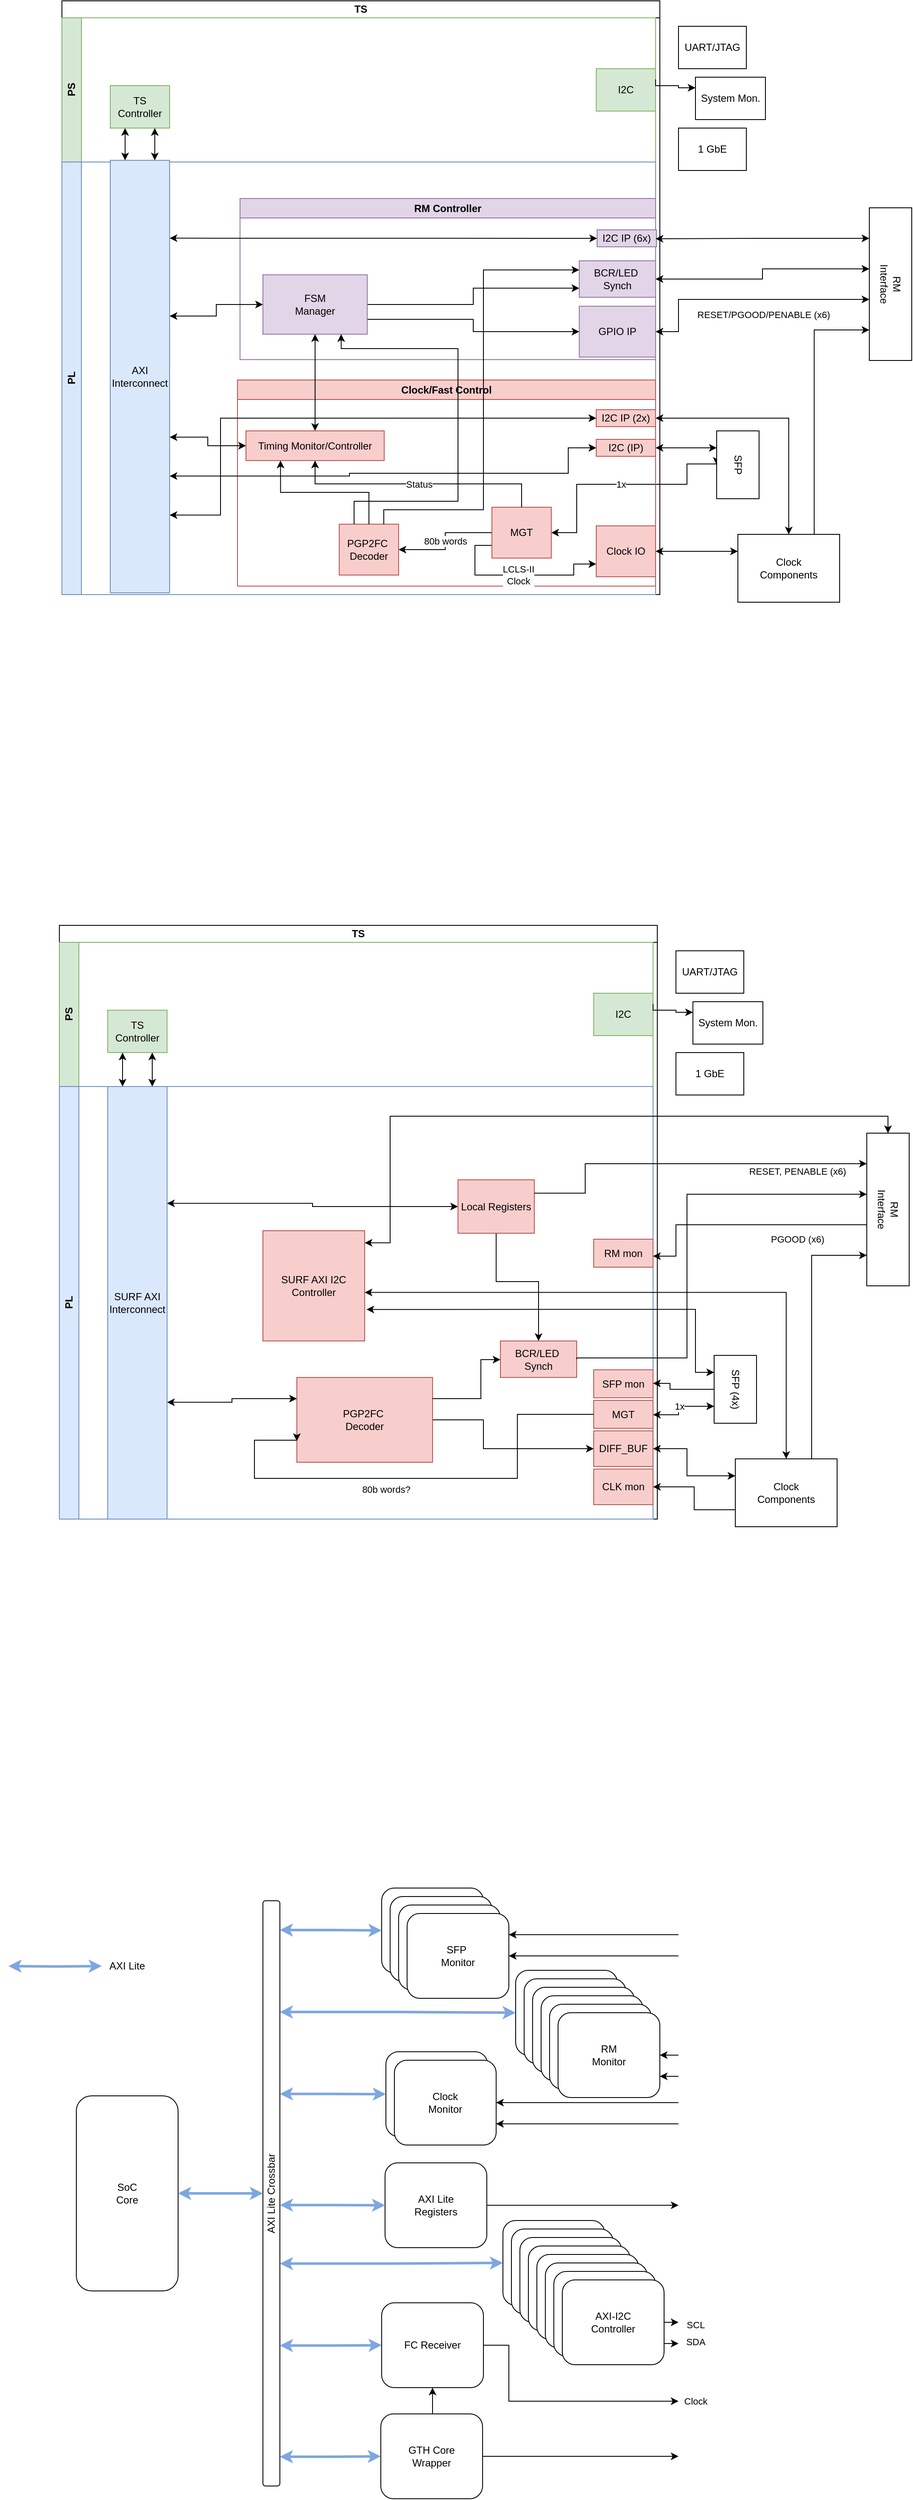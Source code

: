 <mxfile version="24.7.6">
  <diagram name="Page-1" id="CqhaXGUnET5LxAteUmj5">
    <mxGraphModel dx="1434" dy="795" grid="1" gridSize="10" guides="1" tooltips="1" connect="1" arrows="1" fold="1" page="1" pageScale="1" pageWidth="850" pageHeight="1100" math="0" shadow="0">
      <root>
        <mxCell id="0" />
        <mxCell id="1" parent="0" />
        <mxCell id="Aew9ZYFixLs8qTHqgGnk-2" value="TS" style="swimlane;whiteSpace=wrap;html=1;startSize=20;" parent="1" vertex="1">
          <mxGeometry x="73" y="50" width="705" height="700" as="geometry" />
        </mxCell>
        <mxCell id="Aew9ZYFixLs8qTHqgGnk-7" value="PS" style="swimlane;horizontal=0;whiteSpace=wrap;html=1;startSize=23;fillColor=#d5e8d4;strokeColor=#82b366;" parent="Aew9ZYFixLs8qTHqgGnk-2" vertex="1">
          <mxGeometry y="20" width="700" height="170" as="geometry">
            <mxRectangle y="20" width="50" height="40" as="alternateBounds" />
          </mxGeometry>
        </mxCell>
        <mxCell id="Aew9ZYFixLs8qTHqgGnk-25" value="I2C" style="rounded=0;whiteSpace=wrap;html=1;fillColor=#d5e8d4;strokeColor=#82b366;" parent="Aew9ZYFixLs8qTHqgGnk-7" vertex="1">
          <mxGeometry x="630" y="60" width="70" height="50" as="geometry" />
        </mxCell>
        <mxCell id="GRR1u5Q0CJ5hzIqDat_0-5" value="TS Controller" style="rounded=0;whiteSpace=wrap;html=1;fillColor=#d5e8d4;strokeColor=#82b366;" parent="Aew9ZYFixLs8qTHqgGnk-7" vertex="1">
          <mxGeometry x="57" y="80" width="70" height="50" as="geometry" />
        </mxCell>
        <mxCell id="Aew9ZYFixLs8qTHqgGnk-9" value="PL" style="swimlane;horizontal=0;whiteSpace=wrap;html=1;startSize=23;fillColor=#dae8fc;strokeColor=#6c8ebf;" parent="Aew9ZYFixLs8qTHqgGnk-2" vertex="1">
          <mxGeometry y="190" width="700" height="510" as="geometry">
            <mxRectangle y="30" width="50" height="40" as="alternateBounds" />
          </mxGeometry>
        </mxCell>
        <mxCell id="Aew9ZYFixLs8qTHqgGnk-12" value="AXI&lt;br&gt;Interconnect" style="rounded=0;whiteSpace=wrap;html=1;points=[[0,0,0,0,0],[0,0.25,0,0,0],[0,0.5,0,0,0],[0,0.75,0,0,0],[0,1,0,0,0],[0.25,0,0,0,0],[0.25,1,0,0,0],[0.5,0,0,0,0],[0.5,1,0,0,0],[0.75,0,0,0,0],[0.75,1,0,0,0],[1,0,0,0,0],[1,0.09,0,0,0],[1,0.18,0,0,0],[1,0.27,0,0,0],[1,0.36,0,0,0],[1,0.45,0,0,0],[1,0.55,0,0,0],[1,0.64,0,0,0],[1,0.73,0,0,0],[1,0.82,0,0,0],[1,0.91,0,0,0],[1,1,0,0,0]];fillColor=#dae8fc;strokeColor=#6c8ebf;" parent="Aew9ZYFixLs8qTHqgGnk-9" vertex="1">
          <mxGeometry x="57" y="-2" width="70" height="510" as="geometry" />
        </mxCell>
        <mxCell id="Aew9ZYFixLs8qTHqgGnk-63" value="RM Controller" style="swimlane;whiteSpace=wrap;html=1;shadow=0;fillColor=#e1d5e7;strokeColor=#9673a6;" parent="Aew9ZYFixLs8qTHqgGnk-9" vertex="1">
          <mxGeometry x="210" y="43" width="490" height="190" as="geometry">
            <mxRectangle x="210" y="43" width="110" height="30" as="alternateBounds" />
          </mxGeometry>
        </mxCell>
        <mxCell id="Aew9ZYFixLs8qTHqgGnk-15" value="I2C IP (6x)" style="rounded=0;whiteSpace=wrap;html=1;fillColor=#e1d5e7;strokeColor=#9673a6;" parent="Aew9ZYFixLs8qTHqgGnk-63" vertex="1">
          <mxGeometry x="421" y="37" width="70" height="20" as="geometry" />
        </mxCell>
        <mxCell id="Aew9ZYFixLs8qTHqgGnk-67" value="GPIO IP" style="rounded=0;whiteSpace=wrap;html=1;fillColor=#e1d5e7;strokeColor=#9673a6;" parent="Aew9ZYFixLs8qTHqgGnk-63" vertex="1">
          <mxGeometry x="400" y="127" width="90" height="60" as="geometry" />
        </mxCell>
        <mxCell id="cQSuOGyOB_pb9bCfW72r-6" style="edgeStyle=orthogonalEdgeStyle;rounded=0;orthogonalLoop=1;jettySize=auto;html=1;exitX=1;exitY=0.75;exitDx=0;exitDy=0;entryX=0;entryY=0.5;entryDx=0;entryDy=0;" parent="Aew9ZYFixLs8qTHqgGnk-63" source="cQSuOGyOB_pb9bCfW72r-3" target="Aew9ZYFixLs8qTHqgGnk-67" edge="1">
          <mxGeometry relative="1" as="geometry" />
        </mxCell>
        <mxCell id="cQSuOGyOB_pb9bCfW72r-7" style="edgeStyle=orthogonalEdgeStyle;rounded=0;orthogonalLoop=1;jettySize=auto;html=1;exitX=1;exitY=0.5;exitDx=0;exitDy=0;entryX=0;entryY=0.75;entryDx=0;entryDy=0;" parent="Aew9ZYFixLs8qTHqgGnk-63" source="cQSuOGyOB_pb9bCfW72r-3" target="cQSuOGyOB_pb9bCfW72r-4" edge="1">
          <mxGeometry relative="1" as="geometry" />
        </mxCell>
        <mxCell id="cQSuOGyOB_pb9bCfW72r-3" value="FSM&lt;br&gt;Manager" style="rounded=0;whiteSpace=wrap;html=1;fillColor=#e1d5e7;strokeColor=#9673a6;" parent="Aew9ZYFixLs8qTHqgGnk-63" vertex="1">
          <mxGeometry x="27" y="90" width="123" height="70" as="geometry" />
        </mxCell>
        <mxCell id="cQSuOGyOB_pb9bCfW72r-4" value="BCR/LED&amp;nbsp;&lt;br&gt;Synch" style="rounded=0;whiteSpace=wrap;html=1;fillColor=#e1d5e7;strokeColor=#9673a6;" parent="Aew9ZYFixLs8qTHqgGnk-63" vertex="1">
          <mxGeometry x="400" y="73.5" width="90" height="43" as="geometry" />
        </mxCell>
        <mxCell id="cQSuOGyOB_pb9bCfW72r-9" style="edgeStyle=orthogonalEdgeStyle;rounded=0;orthogonalLoop=1;jettySize=auto;html=1;exitX=0;exitY=0.5;exitDx=0;exitDy=0;entryX=1;entryY=0.18;entryDx=0;entryDy=0;entryPerimeter=0;startArrow=classic;startFill=1;" parent="Aew9ZYFixLs8qTHqgGnk-9" source="Aew9ZYFixLs8qTHqgGnk-15" target="Aew9ZYFixLs8qTHqgGnk-12" edge="1">
          <mxGeometry relative="1" as="geometry">
            <Array as="points">
              <mxPoint x="127" y="90" />
            </Array>
          </mxGeometry>
        </mxCell>
        <mxCell id="cQSuOGyOB_pb9bCfW72r-13" style="edgeStyle=orthogonalEdgeStyle;rounded=0;orthogonalLoop=1;jettySize=auto;html=1;exitX=0;exitY=0.5;exitDx=0;exitDy=0;entryX=1;entryY=0.36;entryDx=0;entryDy=0;entryPerimeter=0;startArrow=classic;startFill=1;" parent="Aew9ZYFixLs8qTHqgGnk-9" source="cQSuOGyOB_pb9bCfW72r-3" target="Aew9ZYFixLs8qTHqgGnk-12" edge="1">
          <mxGeometry relative="1" as="geometry" />
        </mxCell>
        <mxCell id="GRR1u5Q0CJ5hzIqDat_0-6" style="edgeStyle=orthogonalEdgeStyle;rounded=0;orthogonalLoop=1;jettySize=auto;html=1;exitX=0.25;exitY=1;exitDx=0;exitDy=0;entryX=0.25;entryY=0;entryDx=0;entryDy=0;entryPerimeter=0;startArrow=classic;startFill=1;" parent="Aew9ZYFixLs8qTHqgGnk-2" source="GRR1u5Q0CJ5hzIqDat_0-5" target="Aew9ZYFixLs8qTHqgGnk-12" edge="1">
          <mxGeometry relative="1" as="geometry" />
        </mxCell>
        <mxCell id="GRR1u5Q0CJ5hzIqDat_0-7" style="edgeStyle=orthogonalEdgeStyle;rounded=0;orthogonalLoop=1;jettySize=auto;html=1;exitX=0.75;exitY=1;exitDx=0;exitDy=0;entryX=0.75;entryY=0;entryDx=0;entryDy=0;entryPerimeter=0;startArrow=classic;startFill=1;" parent="Aew9ZYFixLs8qTHqgGnk-2" source="GRR1u5Q0CJ5hzIqDat_0-5" target="Aew9ZYFixLs8qTHqgGnk-12" edge="1">
          <mxGeometry relative="1" as="geometry" />
        </mxCell>
        <mxCell id="GRR1u5Q0CJ5hzIqDat_0-3" value="" style="edgeStyle=orthogonalEdgeStyle;rounded=0;orthogonalLoop=1;jettySize=auto;html=1;exitX=0.2;exitY=1;exitDx=0;exitDy=0;exitPerimeter=0;entryX=1;entryY=0.25;entryDx=0;entryDy=0;startArrow=classic;startFill=1;" parent="1" source="Aew9ZYFixLs8qTHqgGnk-18" target="Aew9ZYFixLs8qTHqgGnk-63" edge="1">
          <mxGeometry relative="1" as="geometry" />
        </mxCell>
        <mxCell id="Aew9ZYFixLs8qTHqgGnk-18" value="RM&lt;br&gt;Interface" style="rounded=0;whiteSpace=wrap;html=1;rotation=90;points=[[0,0,0,0,0],[0,0.2,0,0,0],[0,0.25,0,0,0],[0,0.4,0,0,0],[0,0.5,0,0,0],[0,0.6,0,0,0],[0,0.75,0,0,0],[0,0.8,0,0,0],[0,1,0,0,0],[0.2,1,0,0,0],[0.25,0,0,0,0],[0.4,1,0,0,0],[0.5,0,0,0,0],[0.6,1,0,0,0],[0.75,0,0,0,0],[0.8,1,0,0,0],[1,0,0,0,0],[1,0.25,0,0,0],[1,0.5,0,0,0],[1,0.75,0,0,0],[1,1,0,0,0]];" parent="1" vertex="1">
          <mxGeometry x="960" y="359" width="180" height="50" as="geometry" />
        </mxCell>
        <mxCell id="Aew9ZYFixLs8qTHqgGnk-44" value="1x" style="edgeStyle=orthogonalEdgeStyle;rounded=0;orthogonalLoop=1;jettySize=auto;html=1;exitX=0.5;exitY=1;exitDx=0;exitDy=0;entryX=1;entryY=0.5;entryDx=0;entryDy=0;startArrow=classic;startFill=1;" parent="1" source="Aew9ZYFixLs8qTHqgGnk-20" target="Aew9ZYFixLs8qTHqgGnk-32" edge="1">
          <mxGeometry relative="1" as="geometry">
            <Array as="points">
              <mxPoint x="810" y="596" />
              <mxPoint x="810" y="620" />
              <mxPoint x="680" y="620" />
              <mxPoint x="680" y="677" />
            </Array>
          </mxGeometry>
        </mxCell>
        <mxCell id="Aew9ZYFixLs8qTHqgGnk-57" style="edgeStyle=orthogonalEdgeStyle;rounded=0;orthogonalLoop=1;jettySize=auto;html=1;exitX=0.25;exitY=1;exitDx=0;exitDy=0;entryX=1;entryY=0.5;entryDx=0;entryDy=0;startArrow=classic;startFill=1;" parent="1" source="Aew9ZYFixLs8qTHqgGnk-20" target="Aew9ZYFixLs8qTHqgGnk-17" edge="1">
          <mxGeometry relative="1" as="geometry" />
        </mxCell>
        <mxCell id="Aew9ZYFixLs8qTHqgGnk-20" value="SFP" style="rounded=0;whiteSpace=wrap;html=1;rotation=90;" parent="1" vertex="1">
          <mxGeometry x="830" y="572" width="80" height="50" as="geometry" />
        </mxCell>
        <mxCell id="Aew9ZYFixLs8qTHqgGnk-23" value="System Mon." style="rounded=0;whiteSpace=wrap;html=1;rotation=0;" parent="1" vertex="1">
          <mxGeometry x="820" y="140" width="82.5" height="50" as="geometry" />
        </mxCell>
        <mxCell id="Aew9ZYFixLs8qTHqgGnk-49" style="edgeStyle=orthogonalEdgeStyle;rounded=0;orthogonalLoop=1;jettySize=auto;html=1;exitX=0.5;exitY=0;exitDx=0;exitDy=0;entryX=1;entryY=0.5;entryDx=0;entryDy=0;startArrow=classic;startFill=1;" parent="1" source="Aew9ZYFixLs8qTHqgGnk-27" target="Aew9ZYFixLs8qTHqgGnk-31" edge="1">
          <mxGeometry relative="1" as="geometry">
            <Array as="points">
              <mxPoint x="930" y="542" />
            </Array>
          </mxGeometry>
        </mxCell>
        <mxCell id="Aew9ZYFixLs8qTHqgGnk-51" style="edgeStyle=orthogonalEdgeStyle;rounded=0;orthogonalLoop=1;jettySize=auto;html=1;exitX=0;exitY=0.25;exitDx=0;exitDy=0;entryX=1;entryY=0.5;entryDx=0;entryDy=0;startArrow=classic;startFill=1;" parent="1" source="Aew9ZYFixLs8qTHqgGnk-27" target="Aew9ZYFixLs8qTHqgGnk-28" edge="1">
          <mxGeometry relative="1" as="geometry">
            <Array as="points">
              <mxPoint x="870" y="699" />
            </Array>
          </mxGeometry>
        </mxCell>
        <mxCell id="cQSuOGyOB_pb9bCfW72r-11" style="edgeStyle=orthogonalEdgeStyle;rounded=0;orthogonalLoop=1;jettySize=auto;html=1;exitX=0.75;exitY=0;exitDx=0;exitDy=0;entryX=0.8;entryY=1;entryDx=0;entryDy=0;entryPerimeter=0;" parent="1" source="Aew9ZYFixLs8qTHqgGnk-27" target="Aew9ZYFixLs8qTHqgGnk-18" edge="1">
          <mxGeometry relative="1" as="geometry">
            <Array as="points">
              <mxPoint x="960" y="438" />
            </Array>
          </mxGeometry>
        </mxCell>
        <mxCell id="Aew9ZYFixLs8qTHqgGnk-27" value="Clock&lt;br&gt;Components" style="rounded=0;whiteSpace=wrap;html=1;rotation=0;" parent="1" vertex="1">
          <mxGeometry x="870" y="679" width="120" height="80" as="geometry" />
        </mxCell>
        <mxCell id="Aew9ZYFixLs8qTHqgGnk-29" value="1 GbE" style="rounded=0;whiteSpace=wrap;html=1;rotation=0;" parent="1" vertex="1">
          <mxGeometry x="800" y="200" width="80" height="50" as="geometry" />
        </mxCell>
        <mxCell id="Aew9ZYFixLs8qTHqgGnk-30" value="UART/JTAG" style="rounded=0;whiteSpace=wrap;html=1;rotation=0;" parent="1" vertex="1">
          <mxGeometry x="800" y="80" width="80" height="50" as="geometry" />
        </mxCell>
        <mxCell id="Aew9ZYFixLs8qTHqgGnk-53" value="Clock/Fast Control" style="swimlane;whiteSpace=wrap;html=1;fillColor=#f8cecc;strokeColor=#b85450;" parent="1" vertex="1">
          <mxGeometry x="280" y="497" width="493" height="243" as="geometry">
            <mxRectangle x="280" y="497" width="140" height="30" as="alternateBounds" />
          </mxGeometry>
        </mxCell>
        <mxCell id="Aew9ZYFixLs8qTHqgGnk-33" value="Timing Monitor/Controller" style="rounded=0;whiteSpace=wrap;html=1;fillColor=#f8cecc;strokeColor=#b85450;" parent="Aew9ZYFixLs8qTHqgGnk-53" vertex="1">
          <mxGeometry x="10" y="60" width="163" height="35" as="geometry" />
        </mxCell>
        <mxCell id="Aew9ZYFixLs8qTHqgGnk-59" value="80b words" style="edgeStyle=orthogonalEdgeStyle;rounded=0;orthogonalLoop=1;jettySize=auto;html=1;exitX=0;exitY=0.5;exitDx=0;exitDy=0;entryX=1;entryY=0.5;entryDx=0;entryDy=0;" parent="Aew9ZYFixLs8qTHqgGnk-53" source="Aew9ZYFixLs8qTHqgGnk-32" target="Aew9ZYFixLs8qTHqgGnk-21" edge="1">
          <mxGeometry relative="1" as="geometry" />
        </mxCell>
        <mxCell id="cQSuOGyOB_pb9bCfW72r-1" value="LCLS-II&lt;br&gt;Clock" style="edgeStyle=orthogonalEdgeStyle;rounded=0;orthogonalLoop=1;jettySize=auto;html=1;exitX=0;exitY=0.75;exitDx=0;exitDy=0;entryX=0;entryY=0.75;entryDx=0;entryDy=0;" parent="Aew9ZYFixLs8qTHqgGnk-53" source="Aew9ZYFixLs8qTHqgGnk-32" target="Aew9ZYFixLs8qTHqgGnk-28" edge="1">
          <mxGeometry relative="1" as="geometry">
            <mxPoint x="50" y="-47" as="targetPoint" />
          </mxGeometry>
        </mxCell>
        <mxCell id="Aew9ZYFixLs8qTHqgGnk-32" value="MGT" style="rounded=0;whiteSpace=wrap;html=1;fillColor=#f8cecc;strokeColor=#b85450;" parent="Aew9ZYFixLs8qTHqgGnk-53" vertex="1">
          <mxGeometry x="300" y="150" width="70" height="60" as="geometry" />
        </mxCell>
        <mxCell id="Aew9ZYFixLs8qTHqgGnk-17" value="I2C (IP)" style="rounded=0;whiteSpace=wrap;html=1;fillColor=#f8cecc;strokeColor=#b85450;" parent="Aew9ZYFixLs8qTHqgGnk-53" vertex="1">
          <mxGeometry x="423" y="70" width="70" height="20" as="geometry" />
        </mxCell>
        <mxCell id="Aew9ZYFixLs8qTHqgGnk-21" value="PGP2FC&amp;nbsp;&lt;br&gt;Decoder" style="rounded=0;whiteSpace=wrap;html=1;fillColor=#f8cecc;strokeColor=#b85450;" parent="Aew9ZYFixLs8qTHqgGnk-53" vertex="1">
          <mxGeometry x="120" y="170" width="70" height="60" as="geometry" />
        </mxCell>
        <mxCell id="Aew9ZYFixLs8qTHqgGnk-28" value="Clock IO" style="rounded=0;whiteSpace=wrap;html=1;fillColor=#f8cecc;strokeColor=#b85450;" parent="Aew9ZYFixLs8qTHqgGnk-53" vertex="1">
          <mxGeometry x="423" y="172" width="70" height="60" as="geometry" />
        </mxCell>
        <mxCell id="Aew9ZYFixLs8qTHqgGnk-31" value="I2C IP (2x)" style="rounded=0;whiteSpace=wrap;html=1;fillColor=#f8cecc;strokeColor=#b85450;" parent="Aew9ZYFixLs8qTHqgGnk-53" vertex="1">
          <mxGeometry x="423" y="35" width="70" height="20" as="geometry" />
        </mxCell>
        <mxCell id="Aew9ZYFixLs8qTHqgGnk-42" value="Status" style="edgeStyle=orthogonalEdgeStyle;rounded=0;orthogonalLoop=1;jettySize=auto;html=1;exitX=0.5;exitY=0;exitDx=0;exitDy=0;entryX=0.5;entryY=1;entryDx=0;entryDy=0;" parent="Aew9ZYFixLs8qTHqgGnk-53" source="Aew9ZYFixLs8qTHqgGnk-32" target="Aew9ZYFixLs8qTHqgGnk-33" edge="1">
          <mxGeometry x="-0.004" relative="1" as="geometry">
            <mxPoint as="offset" />
          </mxGeometry>
        </mxCell>
        <mxCell id="Aew9ZYFixLs8qTHqgGnk-39" style="edgeStyle=orthogonalEdgeStyle;rounded=0;orthogonalLoop=1;jettySize=auto;html=1;exitX=0.25;exitY=1;exitDx=0;exitDy=0;entryX=0.5;entryY=0;entryDx=0;entryDy=0;startArrow=classic;startFill=1;endArrow=none;endFill=0;" parent="Aew9ZYFixLs8qTHqgGnk-53" source="Aew9ZYFixLs8qTHqgGnk-33" target="Aew9ZYFixLs8qTHqgGnk-21" edge="1">
          <mxGeometry relative="1" as="geometry" />
        </mxCell>
        <mxCell id="cQSuOGyOB_pb9bCfW72r-2" style="edgeStyle=orthogonalEdgeStyle;rounded=0;orthogonalLoop=1;jettySize=auto;html=1;exitX=1;exitY=0.25;exitDx=0;exitDy=0;entryX=0;entryY=0.25;entryDx=0;entryDy=0;" parent="1" source="Aew9ZYFixLs8qTHqgGnk-25" target="Aew9ZYFixLs8qTHqgGnk-23" edge="1">
          <mxGeometry relative="1" as="geometry">
            <Array as="points">
              <mxPoint x="773" y="150" />
              <mxPoint x="800" y="150" />
            </Array>
          </mxGeometry>
        </mxCell>
        <mxCell id="cQSuOGyOB_pb9bCfW72r-5" style="edgeStyle=orthogonalEdgeStyle;rounded=0;orthogonalLoop=1;jettySize=auto;html=1;exitX=0.75;exitY=0;exitDx=0;exitDy=0;entryX=0;entryY=0.25;entryDx=0;entryDy=0;" parent="1" source="Aew9ZYFixLs8qTHqgGnk-21" target="cQSuOGyOB_pb9bCfW72r-4" edge="1">
          <mxGeometry relative="1" as="geometry">
            <Array as="points">
              <mxPoint x="453" y="650" />
              <mxPoint x="570" y="650" />
              <mxPoint x="570" y="367" />
            </Array>
          </mxGeometry>
        </mxCell>
        <mxCell id="cQSuOGyOB_pb9bCfW72r-8" style="edgeStyle=orthogonalEdgeStyle;rounded=0;orthogonalLoop=1;jettySize=auto;html=1;exitX=0.5;exitY=0;exitDx=0;exitDy=0;entryX=0.5;entryY=1;entryDx=0;entryDy=0;startArrow=classic;startFill=1;" parent="1" source="Aew9ZYFixLs8qTHqgGnk-33" target="cQSuOGyOB_pb9bCfW72r-3" edge="1">
          <mxGeometry relative="1" as="geometry" />
        </mxCell>
        <mxCell id="cQSuOGyOB_pb9bCfW72r-10" style="edgeStyle=orthogonalEdgeStyle;rounded=0;orthogonalLoop=1;jettySize=auto;html=1;exitX=0;exitY=0.5;exitDx=0;exitDy=0;entryX=1;entryY=0.64;entryDx=0;entryDy=0;entryPerimeter=0;startArrow=classic;startFill=1;" parent="1" source="Aew9ZYFixLs8qTHqgGnk-33" target="Aew9ZYFixLs8qTHqgGnk-12" edge="1">
          <mxGeometry relative="1" as="geometry" />
        </mxCell>
        <mxCell id="cQSuOGyOB_pb9bCfW72r-12" style="edgeStyle=orthogonalEdgeStyle;rounded=0;orthogonalLoop=1;jettySize=auto;html=1;exitX=0.25;exitY=0;exitDx=0;exitDy=0;entryX=0.75;entryY=1;entryDx=0;entryDy=0;" parent="1" source="Aew9ZYFixLs8qTHqgGnk-21" target="cQSuOGyOB_pb9bCfW72r-3" edge="1">
          <mxGeometry relative="1" as="geometry">
            <Array as="points">
              <mxPoint x="418" y="640" />
              <mxPoint x="540" y="640" />
              <mxPoint x="540" y="460" />
              <mxPoint x="402" y="460" />
            </Array>
          </mxGeometry>
        </mxCell>
        <mxCell id="GRR1u5Q0CJ5hzIqDat_0-1" value="RESET/PGOOD/PENABLE (x6)" style="edgeStyle=orthogonalEdgeStyle;rounded=0;orthogonalLoop=1;jettySize=auto;html=1;exitX=1;exitY=0.5;exitDx=0;exitDy=0;entryX=0.6;entryY=1;entryDx=0;entryDy=0;startArrow=classic;startFill=1;entryPerimeter=0;" parent="1" source="Aew9ZYFixLs8qTHqgGnk-67" target="Aew9ZYFixLs8qTHqgGnk-18" edge="1">
          <mxGeometry x="0.138" y="-18" relative="1" as="geometry">
            <Array as="points">
              <mxPoint x="800" y="440" />
              <mxPoint x="800" y="402" />
            </Array>
            <mxPoint as="offset" />
          </mxGeometry>
        </mxCell>
        <mxCell id="GRR1u5Q0CJ5hzIqDat_0-2" style="edgeStyle=orthogonalEdgeStyle;rounded=0;orthogonalLoop=1;jettySize=auto;html=1;exitX=1;exitY=0.5;exitDx=0;exitDy=0;entryX=0.4;entryY=1;entryDx=0;entryDy=0;startArrow=classic;startFill=1;entryPerimeter=0;" parent="1" source="cQSuOGyOB_pb9bCfW72r-4" target="Aew9ZYFixLs8qTHqgGnk-18" edge="1">
          <mxGeometry relative="1" as="geometry" />
        </mxCell>
        <mxCell id="Aew9ZYFixLs8qTHqgGnk-58" style="edgeStyle=orthogonalEdgeStyle;rounded=0;orthogonalLoop=1;jettySize=auto;html=1;exitX=1;exitY=0.73;exitDx=0;exitDy=0;entryX=0;entryY=0.5;entryDx=0;entryDy=0;startArrow=classic;startFill=1;exitPerimeter=0;" parent="1" source="Aew9ZYFixLs8qTHqgGnk-12" target="Aew9ZYFixLs8qTHqgGnk-17" edge="1">
          <mxGeometry relative="1" as="geometry">
            <Array as="points">
              <mxPoint x="412" y="610" />
              <mxPoint x="412" y="607" />
              <mxPoint x="670" y="607" />
              <mxPoint x="670" y="577" />
            </Array>
          </mxGeometry>
        </mxCell>
        <mxCell id="Aew9ZYFixLs8qTHqgGnk-60" style="edgeStyle=orthogonalEdgeStyle;rounded=0;orthogonalLoop=1;jettySize=auto;html=1;exitX=1;exitY=0.82;exitDx=0;exitDy=0;entryX=0;entryY=0.5;entryDx=0;entryDy=0;startArrow=classic;startFill=1;exitPerimeter=0;" parent="1" source="Aew9ZYFixLs8qTHqgGnk-12" target="Aew9ZYFixLs8qTHqgGnk-31" edge="1">
          <mxGeometry relative="1" as="geometry">
            <Array as="points">
              <mxPoint x="260" y="656" />
              <mxPoint x="260" y="542" />
            </Array>
          </mxGeometry>
        </mxCell>
        <mxCell id="hc3b9Kr4oLnEkPz5UK-X-1" value="TS" style="swimlane;whiteSpace=wrap;html=1;startSize=20;" parent="1" vertex="1">
          <mxGeometry x="70" y="1140" width="705" height="700" as="geometry" />
        </mxCell>
        <mxCell id="hc3b9Kr4oLnEkPz5UK-X-2" value="PS" style="swimlane;horizontal=0;whiteSpace=wrap;html=1;startSize=23;fillColor=#d5e8d4;strokeColor=#82b366;" parent="hc3b9Kr4oLnEkPz5UK-X-1" vertex="1">
          <mxGeometry y="20" width="700" height="170" as="geometry">
            <mxRectangle y="20" width="50" height="40" as="alternateBounds" />
          </mxGeometry>
        </mxCell>
        <mxCell id="hc3b9Kr4oLnEkPz5UK-X-3" value="I2C" style="rounded=0;whiteSpace=wrap;html=1;fillColor=#d5e8d4;strokeColor=#82b366;" parent="hc3b9Kr4oLnEkPz5UK-X-2" vertex="1">
          <mxGeometry x="630" y="60" width="70" height="50" as="geometry" />
        </mxCell>
        <mxCell id="hc3b9Kr4oLnEkPz5UK-X-4" value="TS Controller" style="rounded=0;whiteSpace=wrap;html=1;fillColor=#d5e8d4;strokeColor=#82b366;" parent="hc3b9Kr4oLnEkPz5UK-X-2" vertex="1">
          <mxGeometry x="57" y="80" width="70" height="50" as="geometry" />
        </mxCell>
        <mxCell id="hc3b9Kr4oLnEkPz5UK-X-5" value="PL" style="swimlane;horizontal=0;whiteSpace=wrap;html=1;startSize=23;fillColor=#dae8fc;strokeColor=#6c8ebf;" parent="hc3b9Kr4oLnEkPz5UK-X-1" vertex="1">
          <mxGeometry y="190" width="700" height="510" as="geometry">
            <mxRectangle y="30" width="50" height="40" as="alternateBounds" />
          </mxGeometry>
        </mxCell>
        <mxCell id="hc3b9Kr4oLnEkPz5UK-X-6" value="SURF AXI&lt;br&gt;Interconnect" style="rounded=0;whiteSpace=wrap;html=1;points=[[0,0,0,0,0],[0,0.25,0,0,0],[0,0.5,0,0,0],[0,0.75,0,0,0],[0,1,0,0,0],[0.25,0,0,0,0],[0.25,1,0,0,0],[0.5,0,0,0,0],[0.5,1,0,0,0],[0.75,0,0,0,0],[0.75,1,0,0,0],[1,0,0,0,0],[1,0.09,0,0,0],[1,0.18,0,0,0],[1,0.27,0,0,0],[1,0.36,0,0,0],[1,0.45,0,0,0],[1,0.55,0,0,0],[1,0.64,0,0,0],[1,0.73,0,0,0],[1,0.82,0,0,0],[1,0.91,0,0,0],[1,1,0,0,0]];fillColor=#dae8fc;strokeColor=#6c8ebf;" parent="hc3b9Kr4oLnEkPz5UK-X-5" vertex="1">
          <mxGeometry x="57" width="70" height="510" as="geometry" />
        </mxCell>
        <mxCell id="bX1xt0Oss3ZW4KLkm2Nj-4" style="edgeStyle=orthogonalEdgeStyle;rounded=0;orthogonalLoop=1;jettySize=auto;html=1;exitX=1;exitY=0.5;exitDx=0;exitDy=0;entryX=0;entryY=0.5;entryDx=0;entryDy=0;" parent="hc3b9Kr4oLnEkPz5UK-X-5" source="hc3b9Kr4oLnEkPz5UK-X-36" target="hc3b9Kr4oLnEkPz5UK-X-37" edge="1">
          <mxGeometry relative="1" as="geometry">
            <Array as="points">
              <mxPoint x="500" y="393" />
              <mxPoint x="500" y="427" />
            </Array>
          </mxGeometry>
        </mxCell>
        <mxCell id="hc3b9Kr4oLnEkPz5UK-X-36" value="PGP2FC&amp;nbsp;&lt;br&gt;Decoder" style="rounded=0;whiteSpace=wrap;html=1;fillColor=#f8cecc;strokeColor=#b85450;" parent="hc3b9Kr4oLnEkPz5UK-X-5" vertex="1">
          <mxGeometry x="280" y="343" width="160" height="100" as="geometry" />
        </mxCell>
        <mxCell id="hc3b9Kr4oLnEkPz5UK-X-13" value="BCR/LED&amp;nbsp;&lt;br&gt;Synch" style="rounded=0;whiteSpace=wrap;html=1;fillColor=#f8cecc;strokeColor=#b85450;" parent="hc3b9Kr4oLnEkPz5UK-X-5" vertex="1">
          <mxGeometry x="520" y="300" width="90" height="43" as="geometry" />
        </mxCell>
        <mxCell id="bX1xt0Oss3ZW4KLkm2Nj-2" value="SFP mon" style="rounded=0;whiteSpace=wrap;html=1;fillColor=#f8cecc;strokeColor=#b85450;" parent="hc3b9Kr4oLnEkPz5UK-X-5" vertex="1">
          <mxGeometry x="630" y="334" width="70" height="33" as="geometry" />
        </mxCell>
        <mxCell id="hc3b9Kr4oLnEkPz5UK-X-34" value="MGT" style="rounded=0;whiteSpace=wrap;html=1;fillColor=#f8cecc;strokeColor=#b85450;" parent="hc3b9Kr4oLnEkPz5UK-X-5" vertex="1">
          <mxGeometry x="630" y="370" width="70" height="33" as="geometry" />
        </mxCell>
        <mxCell id="hc3b9Kr4oLnEkPz5UK-X-37" value="DIFF_BUF" style="rounded=0;whiteSpace=wrap;html=1;fillColor=#f8cecc;strokeColor=#b85450;" parent="hc3b9Kr4oLnEkPz5UK-X-5" vertex="1">
          <mxGeometry x="630" y="406" width="70" height="42" as="geometry" />
        </mxCell>
        <mxCell id="bX1xt0Oss3ZW4KLkm2Nj-1" style="edgeStyle=orthogonalEdgeStyle;rounded=0;orthogonalLoop=1;jettySize=auto;html=1;exitX=0;exitY=0.25;exitDx=0;exitDy=0;entryX=1;entryY=0.73;entryDx=0;entryDy=0;entryPerimeter=0;startArrow=classic;startFill=1;" parent="hc3b9Kr4oLnEkPz5UK-X-5" source="hc3b9Kr4oLnEkPz5UK-X-36" target="hc3b9Kr4oLnEkPz5UK-X-6" edge="1">
          <mxGeometry relative="1" as="geometry" />
        </mxCell>
        <mxCell id="hc3b9Kr4oLnEkPz5UK-X-42" style="edgeStyle=orthogonalEdgeStyle;rounded=0;orthogonalLoop=1;jettySize=auto;html=1;entryX=0;entryY=0.5;entryDx=0;entryDy=0;exitX=1;exitY=0.25;exitDx=0;exitDy=0;" parent="hc3b9Kr4oLnEkPz5UK-X-5" source="hc3b9Kr4oLnEkPz5UK-X-36" target="hc3b9Kr4oLnEkPz5UK-X-13" edge="1">
          <mxGeometry relative="1" as="geometry">
            <Array as="points">
              <mxPoint x="497" y="368" />
              <mxPoint x="497" y="322" />
              <mxPoint x="520" y="322" />
            </Array>
            <mxPoint x="380" y="400" as="sourcePoint" />
          </mxGeometry>
        </mxCell>
        <mxCell id="hc3b9Kr4oLnEkPz5UK-X-32" value="80b words?" style="edgeStyle=orthogonalEdgeStyle;rounded=0;orthogonalLoop=1;jettySize=auto;html=1;exitX=0;exitY=0.5;exitDx=0;exitDy=0;entryX=0;entryY=0.75;entryDx=0;entryDy=0;" parent="hc3b9Kr4oLnEkPz5UK-X-5" source="hc3b9Kr4oLnEkPz5UK-X-34" target="hc3b9Kr4oLnEkPz5UK-X-36" edge="1">
          <mxGeometry x="0.121" y="13" relative="1" as="geometry">
            <Array as="points">
              <mxPoint x="540" y="386" />
              <mxPoint x="540" y="462" />
              <mxPoint x="230" y="462" />
              <mxPoint x="230" y="417" />
              <mxPoint x="280" y="417" />
            </Array>
            <mxPoint as="offset" />
            <mxPoint x="280" y="367" as="targetPoint" />
          </mxGeometry>
        </mxCell>
        <mxCell id="bX1xt0Oss3ZW4KLkm2Nj-5" value="RM mon" style="rounded=0;whiteSpace=wrap;html=1;fillColor=#f8cecc;strokeColor=#b85450;" parent="hc3b9Kr4oLnEkPz5UK-X-5" vertex="1">
          <mxGeometry x="630" y="180" width="70" height="33" as="geometry" />
        </mxCell>
        <mxCell id="bX1xt0Oss3ZW4KLkm2Nj-9" style="edgeStyle=orthogonalEdgeStyle;rounded=0;orthogonalLoop=1;jettySize=auto;html=1;exitX=0.5;exitY=1;exitDx=0;exitDy=0;entryX=0.5;entryY=0;entryDx=0;entryDy=0;" parent="hc3b9Kr4oLnEkPz5UK-X-5" source="bX1xt0Oss3ZW4KLkm2Nj-6" target="hc3b9Kr4oLnEkPz5UK-X-13" edge="1">
          <mxGeometry relative="1" as="geometry">
            <Array as="points">
              <mxPoint x="515" y="230" />
              <mxPoint x="565" y="230" />
            </Array>
          </mxGeometry>
        </mxCell>
        <mxCell id="bX1xt0Oss3ZW4KLkm2Nj-6" value="Local Registers" style="rounded=0;whiteSpace=wrap;html=1;fillColor=#f8cecc;strokeColor=#b85450;" parent="hc3b9Kr4oLnEkPz5UK-X-5" vertex="1">
          <mxGeometry x="470" y="110" width="90" height="63" as="geometry" />
        </mxCell>
        <mxCell id="bX1xt0Oss3ZW4KLkm2Nj-7" style="edgeStyle=orthogonalEdgeStyle;rounded=0;orthogonalLoop=1;jettySize=auto;html=1;exitX=0;exitY=0.5;exitDx=0;exitDy=0;entryX=1;entryY=0.27;entryDx=0;entryDy=0;entryPerimeter=0;startArrow=classic;startFill=1;" parent="hc3b9Kr4oLnEkPz5UK-X-5" source="bX1xt0Oss3ZW4KLkm2Nj-6" target="hc3b9Kr4oLnEkPz5UK-X-6" edge="1">
          <mxGeometry relative="1" as="geometry" />
        </mxCell>
        <mxCell id="bX1xt0Oss3ZW4KLkm2Nj-11" value="CLK mon" style="rounded=0;whiteSpace=wrap;html=1;fillColor=#f8cecc;strokeColor=#b85450;" parent="hc3b9Kr4oLnEkPz5UK-X-5" vertex="1">
          <mxGeometry x="630" y="451" width="70" height="42" as="geometry" />
        </mxCell>
        <mxCell id="bX1xt0Oss3ZW4KLkm2Nj-29" value="SURF AXI I2C &lt;br&gt;Controller" style="rounded=0;whiteSpace=wrap;html=1;fillColor=#f8cecc;strokeColor=#b85450;points=[[0,0,0,0,0],[0,0.25,0,0,0],[0,0.5,0,0,0],[0,0.75,0,0,0],[0,1,0,0,0],[0.25,0,0,0,0],[0.25,1,0,0,0],[0.5,0,0,0,0],[0.5,1,0,0,0],[0.75,0,0,0,0],[0.75,1,0,0,0],[1,0,0,0,0],[1,0.11,0,0,0],[1,0.22,0,0,0],[1,0.33,0,0,0],[1,0.44,0,0,0],[1,0.56,0,0,0],[1,0.67,0,0,0],[1,0.78,0,0,0],[1,0.89,0,0,0],[1,1,0,0,0]];" parent="hc3b9Kr4oLnEkPz5UK-X-5" vertex="1">
          <mxGeometry x="240" y="170" width="120" height="130" as="geometry" />
        </mxCell>
        <mxCell id="hc3b9Kr4oLnEkPz5UK-X-16" style="edgeStyle=orthogonalEdgeStyle;rounded=0;orthogonalLoop=1;jettySize=auto;html=1;exitX=0.25;exitY=1;exitDx=0;exitDy=0;entryX=0.25;entryY=0;entryDx=0;entryDy=0;entryPerimeter=0;startArrow=classic;startFill=1;" parent="hc3b9Kr4oLnEkPz5UK-X-1" source="hc3b9Kr4oLnEkPz5UK-X-4" target="hc3b9Kr4oLnEkPz5UK-X-6" edge="1">
          <mxGeometry relative="1" as="geometry" />
        </mxCell>
        <mxCell id="hc3b9Kr4oLnEkPz5UK-X-17" style="edgeStyle=orthogonalEdgeStyle;rounded=0;orthogonalLoop=1;jettySize=auto;html=1;exitX=0.75;exitY=1;exitDx=0;exitDy=0;entryX=0.75;entryY=0;entryDx=0;entryDy=0;entryPerimeter=0;startArrow=classic;startFill=1;" parent="hc3b9Kr4oLnEkPz5UK-X-1" source="hc3b9Kr4oLnEkPz5UK-X-4" target="hc3b9Kr4oLnEkPz5UK-X-6" edge="1">
          <mxGeometry relative="1" as="geometry" />
        </mxCell>
        <mxCell id="hc3b9Kr4oLnEkPz5UK-X-18" value="" style="edgeStyle=orthogonalEdgeStyle;rounded=0;orthogonalLoop=1;jettySize=auto;html=1;exitX=0;exitY=0.5;exitDx=0;exitDy=0;exitPerimeter=0;entryX=1;entryY=0.11;entryDx=0;entryDy=0;startArrow=classic;startFill=1;entryPerimeter=0;" parent="1" source="hc3b9Kr4oLnEkPz5UK-X-19" target="bX1xt0Oss3ZW4KLkm2Nj-29" edge="1">
          <mxGeometry relative="1" as="geometry">
            <mxPoint x="770" y="1420.5" as="targetPoint" />
            <Array as="points">
              <mxPoint x="1047" y="1365" />
              <mxPoint x="460" y="1365" />
              <mxPoint x="460" y="1514" />
            </Array>
          </mxGeometry>
        </mxCell>
        <mxCell id="hc3b9Kr4oLnEkPz5UK-X-19" value="RM&lt;br&gt;Interface" style="rounded=0;whiteSpace=wrap;html=1;rotation=90;points=[[0,0,0,0,0],[0,0.2,0,0,0],[0,0.25,0,0,0],[0,0.4,0,0,0],[0,0.5,0,0,0],[0,0.6,0,0,0],[0,0.75,0,0,0],[0,0.8,0,0,0],[0,1,0,0,0],[0.2,1,0,0,0],[0.25,0,0,0,0],[0.4,1,0,0,0],[0.5,0,0,0,0],[0.6,1,0,0,0],[0.75,0,0,0,0],[0.8,1,0,0,0],[1,0,0,0,0],[1,0.25,0,0,0],[1,0.5,0,0,0],[1,0.75,0,0,0],[1,1,0,0,0]];" parent="1" vertex="1">
          <mxGeometry x="957" y="1450" width="180" height="50" as="geometry" />
        </mxCell>
        <mxCell id="hc3b9Kr4oLnEkPz5UK-X-20" value="1x" style="edgeStyle=orthogonalEdgeStyle;rounded=0;orthogonalLoop=1;jettySize=auto;html=1;exitX=0.75;exitY=1;exitDx=0;exitDy=0;entryX=1;entryY=0.5;entryDx=0;entryDy=0;startArrow=classic;startFill=1;" parent="1" source="hc3b9Kr4oLnEkPz5UK-X-22" target="hc3b9Kr4oLnEkPz5UK-X-34" edge="1">
          <mxGeometry x="-0.004" relative="1" as="geometry">
            <Array as="points">
              <mxPoint x="800" y="1707" />
              <mxPoint x="800" y="1717" />
              <mxPoint x="770" y="1717" />
            </Array>
            <mxPoint as="offset" />
          </mxGeometry>
        </mxCell>
        <mxCell id="hc3b9Kr4oLnEkPz5UK-X-21" style="edgeStyle=orthogonalEdgeStyle;rounded=0;orthogonalLoop=1;jettySize=auto;html=1;exitX=0.25;exitY=1;exitDx=0;exitDy=0;entryX=1.018;entryY=0.714;entryDx=0;entryDy=0;startArrow=classic;startFill=1;entryPerimeter=0;" parent="1" source="hc3b9Kr4oLnEkPz5UK-X-22" target="bX1xt0Oss3ZW4KLkm2Nj-29" edge="1">
          <mxGeometry relative="1" as="geometry">
            <mxPoint x="770" y="1667" as="targetPoint" />
            <Array as="points">
              <mxPoint x="820" y="1667" />
              <mxPoint x="820" y="1593" />
            </Array>
          </mxGeometry>
        </mxCell>
        <mxCell id="bX1xt0Oss3ZW4KLkm2Nj-3" style="edgeStyle=orthogonalEdgeStyle;rounded=0;orthogonalLoop=1;jettySize=auto;html=1;exitX=0.5;exitY=1;exitDx=0;exitDy=0;entryX=1;entryY=0.5;entryDx=0;entryDy=0;" parent="1" source="hc3b9Kr4oLnEkPz5UK-X-22" target="bX1xt0Oss3ZW4KLkm2Nj-2" edge="1">
          <mxGeometry relative="1" as="geometry">
            <mxPoint x="770" y="1708.5" as="targetPoint" />
            <Array as="points">
              <mxPoint x="790" y="1687" />
              <mxPoint x="790" y="1680" />
              <mxPoint x="770" y="1680" />
            </Array>
          </mxGeometry>
        </mxCell>
        <mxCell id="hc3b9Kr4oLnEkPz5UK-X-22" value="SFP (4x)" style="rounded=0;whiteSpace=wrap;html=1;rotation=90;" parent="1" vertex="1">
          <mxGeometry x="827" y="1662" width="80" height="50" as="geometry" />
        </mxCell>
        <mxCell id="hc3b9Kr4oLnEkPz5UK-X-23" value="System Mon." style="rounded=0;whiteSpace=wrap;html=1;rotation=0;" parent="1" vertex="1">
          <mxGeometry x="817" y="1230" width="82.5" height="50" as="geometry" />
        </mxCell>
        <mxCell id="hc3b9Kr4oLnEkPz5UK-X-24" style="edgeStyle=orthogonalEdgeStyle;rounded=0;orthogonalLoop=1;jettySize=auto;html=1;exitX=0.5;exitY=0;exitDx=0;exitDy=0;entryX=1;entryY=0.56;entryDx=0;entryDy=0;startArrow=classic;startFill=1;entryPerimeter=0;" parent="1" source="hc3b9Kr4oLnEkPz5UK-X-27" target="bX1xt0Oss3ZW4KLkm2Nj-29" edge="1">
          <mxGeometry relative="1" as="geometry">
            <Array as="points">
              <mxPoint x="927" y="1573" />
            </Array>
            <mxPoint x="770" y="1632" as="targetPoint" />
          </mxGeometry>
        </mxCell>
        <mxCell id="hc3b9Kr4oLnEkPz5UK-X-25" style="edgeStyle=orthogonalEdgeStyle;rounded=0;orthogonalLoop=1;jettySize=auto;html=1;exitX=0;exitY=0.25;exitDx=0;exitDy=0;entryX=1;entryY=0.5;entryDx=0;entryDy=0;startArrow=classic;startFill=1;" parent="1" source="hc3b9Kr4oLnEkPz5UK-X-27" target="hc3b9Kr4oLnEkPz5UK-X-37" edge="1">
          <mxGeometry relative="1" as="geometry">
            <Array as="points">
              <mxPoint x="810" y="1789" />
              <mxPoint x="810" y="1757" />
            </Array>
          </mxGeometry>
        </mxCell>
        <mxCell id="hc3b9Kr4oLnEkPz5UK-X-26" style="edgeStyle=orthogonalEdgeStyle;rounded=0;orthogonalLoop=1;jettySize=auto;html=1;exitX=0.75;exitY=0;exitDx=0;exitDy=0;entryX=0.8;entryY=1;entryDx=0;entryDy=0;entryPerimeter=0;" parent="1" source="hc3b9Kr4oLnEkPz5UK-X-27" target="hc3b9Kr4oLnEkPz5UK-X-19" edge="1">
          <mxGeometry relative="1" as="geometry">
            <Array as="points">
              <mxPoint x="957" y="1529" />
            </Array>
          </mxGeometry>
        </mxCell>
        <mxCell id="bX1xt0Oss3ZW4KLkm2Nj-12" style="edgeStyle=orthogonalEdgeStyle;rounded=0;orthogonalLoop=1;jettySize=auto;html=1;exitX=0;exitY=0.75;exitDx=0;exitDy=0;entryX=1;entryY=0.5;entryDx=0;entryDy=0;" parent="1" source="hc3b9Kr4oLnEkPz5UK-X-27" target="bX1xt0Oss3ZW4KLkm2Nj-11" edge="1">
          <mxGeometry relative="1" as="geometry" />
        </mxCell>
        <mxCell id="hc3b9Kr4oLnEkPz5UK-X-27" value="Clock&lt;br&gt;Components" style="rounded=0;whiteSpace=wrap;html=1;rotation=0;" parent="1" vertex="1">
          <mxGeometry x="867" y="1769" width="120" height="80" as="geometry" />
        </mxCell>
        <mxCell id="hc3b9Kr4oLnEkPz5UK-X-28" value="1 GbE" style="rounded=0;whiteSpace=wrap;html=1;rotation=0;" parent="1" vertex="1">
          <mxGeometry x="797" y="1290" width="80" height="50" as="geometry" />
        </mxCell>
        <mxCell id="hc3b9Kr4oLnEkPz5UK-X-29" value="UART/JTAG" style="rounded=0;whiteSpace=wrap;html=1;rotation=0;" parent="1" vertex="1">
          <mxGeometry x="797" y="1170" width="80" height="50" as="geometry" />
        </mxCell>
        <mxCell id="hc3b9Kr4oLnEkPz5UK-X-41" style="edgeStyle=orthogonalEdgeStyle;rounded=0;orthogonalLoop=1;jettySize=auto;html=1;exitX=1;exitY=0.25;exitDx=0;exitDy=0;entryX=0;entryY=0.25;entryDx=0;entryDy=0;" parent="1" source="hc3b9Kr4oLnEkPz5UK-X-3" target="hc3b9Kr4oLnEkPz5UK-X-23" edge="1">
          <mxGeometry relative="1" as="geometry">
            <Array as="points">
              <mxPoint x="770" y="1240" />
              <mxPoint x="797" y="1240" />
            </Array>
          </mxGeometry>
        </mxCell>
        <mxCell id="hc3b9Kr4oLnEkPz5UK-X-46" value="PGOOD (x6)" style="edgeStyle=orthogonalEdgeStyle;rounded=0;orthogonalLoop=1;jettySize=auto;html=1;exitX=1;exitY=0.5;exitDx=0;exitDy=0;entryX=0.6;entryY=1;entryDx=0;entryDy=0;startArrow=classic;startFill=1;entryPerimeter=0;endArrow=none;endFill=0;" parent="1" target="hc3b9Kr4oLnEkPz5UK-X-19" edge="1">
          <mxGeometry x="0.432" y="-17" relative="1" as="geometry">
            <Array as="points">
              <mxPoint x="797" y="1530" />
              <mxPoint x="797" y="1493" />
            </Array>
            <mxPoint as="offset" />
            <mxPoint x="770" y="1530" as="sourcePoint" />
          </mxGeometry>
        </mxCell>
        <mxCell id="hc3b9Kr4oLnEkPz5UK-X-47" style="edgeStyle=orthogonalEdgeStyle;rounded=0;orthogonalLoop=1;jettySize=auto;html=1;exitX=1;exitY=0.5;exitDx=0;exitDy=0;entryX=0.4;entryY=1;entryDx=0;entryDy=0;startArrow=none;startFill=0;entryPerimeter=0;" parent="1" source="hc3b9Kr4oLnEkPz5UK-X-13" target="hc3b9Kr4oLnEkPz5UK-X-19" edge="1">
          <mxGeometry relative="1" as="geometry">
            <Array as="points">
              <mxPoint x="680" y="1650" />
              <mxPoint x="810" y="1650" />
              <mxPoint x="810" y="1457" />
            </Array>
          </mxGeometry>
        </mxCell>
        <mxCell id="bX1xt0Oss3ZW4KLkm2Nj-10" value="RESET, PENABLE (x6)" style="edgeStyle=orthogonalEdgeStyle;rounded=0;orthogonalLoop=1;jettySize=auto;html=1;exitX=1;exitY=0.25;exitDx=0;exitDy=0;entryX=0.2;entryY=1;entryDx=0;entryDy=0;entryPerimeter=0;" parent="1" source="bX1xt0Oss3ZW4KLkm2Nj-6" edge="1">
          <mxGeometry x="0.616" y="-9" relative="1" as="geometry">
            <mxPoint x="630" y="1508.5" as="sourcePoint" />
            <mxPoint x="1022" y="1421" as="targetPoint" />
            <Array as="points">
              <mxPoint x="690" y="1456" />
              <mxPoint x="690" y="1421" />
            </Array>
            <mxPoint as="offset" />
          </mxGeometry>
        </mxCell>
        <mxCell id="ELnPyIcRB5BbH6rXsuwe-1" value="SoC&lt;div&gt;Core&lt;/div&gt;" style="rounded=1;whiteSpace=wrap;html=1;" vertex="1" parent="1">
          <mxGeometry x="90" y="2520" width="120" height="230" as="geometry" />
        </mxCell>
        <mxCell id="ELnPyIcRB5BbH6rXsuwe-2" value="SFP&amp;nbsp;&lt;div&gt;Monitor&lt;/div&gt;" style="rounded=1;whiteSpace=wrap;html=1;" vertex="1" parent="1">
          <mxGeometry x="450" y="2275" width="120" height="100" as="geometry" />
        </mxCell>
        <mxCell id="ELnPyIcRB5BbH6rXsuwe-3" value="SFP&amp;nbsp;&lt;div&gt;Monitor&lt;/div&gt;" style="rounded=1;whiteSpace=wrap;html=1;" vertex="1" parent="1">
          <mxGeometry x="460" y="2285" width="120" height="100" as="geometry" />
        </mxCell>
        <mxCell id="ELnPyIcRB5BbH6rXsuwe-4" value="SFP&amp;nbsp;&lt;div&gt;Monitor&lt;/div&gt;" style="rounded=1;whiteSpace=wrap;html=1;" vertex="1" parent="1">
          <mxGeometry x="470" y="2295" width="120" height="100" as="geometry" />
        </mxCell>
        <mxCell id="ELnPyIcRB5BbH6rXsuwe-42" style="edgeStyle=orthogonalEdgeStyle;rounded=0;orthogonalLoop=1;jettySize=auto;html=1;exitX=1;exitY=0.5;exitDx=0;exitDy=0;startArrow=classic;startFill=1;endArrow=none;endFill=0;" edge="1" parent="1" source="ELnPyIcRB5BbH6rXsuwe-5">
          <mxGeometry relative="1" as="geometry">
            <mxPoint x="800" y="2355" as="targetPoint" />
          </mxGeometry>
        </mxCell>
        <mxCell id="ELnPyIcRB5BbH6rXsuwe-44" style="edgeStyle=orthogonalEdgeStyle;rounded=0;orthogonalLoop=1;jettySize=auto;html=1;exitX=1;exitY=0.25;exitDx=0;exitDy=0;startArrow=classic;startFill=1;endArrow=none;endFill=0;" edge="1" parent="1" source="ELnPyIcRB5BbH6rXsuwe-5">
          <mxGeometry relative="1" as="geometry">
            <mxPoint x="800" y="2330" as="targetPoint" />
          </mxGeometry>
        </mxCell>
        <mxCell id="ELnPyIcRB5BbH6rXsuwe-5" value="SFP&amp;nbsp;&lt;div&gt;Monitor&lt;/div&gt;" style="rounded=1;whiteSpace=wrap;html=1;" vertex="1" parent="1">
          <mxGeometry x="480" y="2305" width="120" height="100" as="geometry" />
        </mxCell>
        <mxCell id="ELnPyIcRB5BbH6rXsuwe-6" value="RM&lt;br&gt;Monitor" style="rounded=1;whiteSpace=wrap;html=1;" vertex="1" parent="1">
          <mxGeometry x="608" y="2372" width="120" height="100" as="geometry" />
        </mxCell>
        <mxCell id="ELnPyIcRB5BbH6rXsuwe-7" value="RM&lt;br&gt;Monitor" style="rounded=1;whiteSpace=wrap;html=1;" vertex="1" parent="1">
          <mxGeometry x="618" y="2382" width="120" height="100" as="geometry" />
        </mxCell>
        <mxCell id="ELnPyIcRB5BbH6rXsuwe-8" value="RM&lt;br&gt;Monitor" style="rounded=1;whiteSpace=wrap;html=1;" vertex="1" parent="1">
          <mxGeometry x="628" y="2392" width="120" height="100" as="geometry" />
        </mxCell>
        <mxCell id="ELnPyIcRB5BbH6rXsuwe-9" value="RM&lt;br&gt;Monitor" style="rounded=1;whiteSpace=wrap;html=1;" vertex="1" parent="1">
          <mxGeometry x="638" y="2402" width="120" height="100" as="geometry" />
        </mxCell>
        <mxCell id="ELnPyIcRB5BbH6rXsuwe-10" value="RM&lt;br&gt;Monitor" style="rounded=1;whiteSpace=wrap;html=1;" vertex="1" parent="1">
          <mxGeometry x="648" y="2412" width="120" height="100" as="geometry" />
        </mxCell>
        <mxCell id="ELnPyIcRB5BbH6rXsuwe-38" style="edgeStyle=orthogonalEdgeStyle;rounded=0;orthogonalLoop=1;jettySize=auto;html=1;exitX=1;exitY=0.75;exitDx=0;exitDy=0;startArrow=classic;startFill=1;endArrow=none;endFill=0;" edge="1" parent="1" source="ELnPyIcRB5BbH6rXsuwe-11">
          <mxGeometry relative="1" as="geometry">
            <mxPoint x="800" y="2497" as="targetPoint" />
          </mxGeometry>
        </mxCell>
        <mxCell id="ELnPyIcRB5BbH6rXsuwe-43" style="edgeStyle=orthogonalEdgeStyle;rounded=0;orthogonalLoop=1;jettySize=auto;html=1;exitX=1;exitY=0.5;exitDx=0;exitDy=0;startArrow=classic;startFill=1;endArrow=none;endFill=0;" edge="1" parent="1" source="ELnPyIcRB5BbH6rXsuwe-11">
          <mxGeometry relative="1" as="geometry">
            <mxPoint x="800" y="2472" as="targetPoint" />
          </mxGeometry>
        </mxCell>
        <mxCell id="ELnPyIcRB5BbH6rXsuwe-11" value="RM&lt;br&gt;Monitor" style="rounded=1;whiteSpace=wrap;html=1;" vertex="1" parent="1">
          <mxGeometry x="658" y="2422" width="120" height="100" as="geometry" />
        </mxCell>
        <mxCell id="ELnPyIcRB5BbH6rXsuwe-12" value="Clock&lt;br&gt;Monitor" style="rounded=1;whiteSpace=wrap;html=1;" vertex="1" parent="1">
          <mxGeometry x="455" y="2468" width="120" height="100" as="geometry" />
        </mxCell>
        <mxCell id="ELnPyIcRB5BbH6rXsuwe-45" style="edgeStyle=orthogonalEdgeStyle;rounded=0;orthogonalLoop=1;jettySize=auto;html=1;exitX=1;exitY=0.75;exitDx=0;exitDy=0;startArrow=classic;startFill=1;endArrow=none;endFill=0;" edge="1" parent="1" source="ELnPyIcRB5BbH6rXsuwe-13">
          <mxGeometry relative="1" as="geometry">
            <mxPoint x="800" y="2553" as="targetPoint" />
          </mxGeometry>
        </mxCell>
        <mxCell id="ELnPyIcRB5BbH6rXsuwe-46" style="edgeStyle=orthogonalEdgeStyle;rounded=0;orthogonalLoop=1;jettySize=auto;html=1;exitX=1;exitY=0.5;exitDx=0;exitDy=0;startArrow=classic;startFill=1;endArrow=none;endFill=0;" edge="1" parent="1" source="ELnPyIcRB5BbH6rXsuwe-13">
          <mxGeometry relative="1" as="geometry">
            <mxPoint x="800" y="2528" as="targetPoint" />
          </mxGeometry>
        </mxCell>
        <mxCell id="ELnPyIcRB5BbH6rXsuwe-13" value="Clock&lt;br&gt;Monitor" style="rounded=1;whiteSpace=wrap;html=1;" vertex="1" parent="1">
          <mxGeometry x="465" y="2478" width="120" height="100" as="geometry" />
        </mxCell>
        <mxCell id="ELnPyIcRB5BbH6rXsuwe-41" style="edgeStyle=orthogonalEdgeStyle;rounded=0;orthogonalLoop=1;jettySize=auto;html=1;exitX=1;exitY=0.5;exitDx=0;exitDy=0;" edge="1" parent="1" source="ELnPyIcRB5BbH6rXsuwe-14">
          <mxGeometry relative="1" as="geometry">
            <mxPoint x="800" y="2649" as="targetPoint" />
          </mxGeometry>
        </mxCell>
        <mxCell id="ELnPyIcRB5BbH6rXsuwe-14" value="AXI Lite&lt;br&gt;Registers" style="rounded=1;whiteSpace=wrap;html=1;" vertex="1" parent="1">
          <mxGeometry x="454" y="2599" width="120" height="100" as="geometry" />
        </mxCell>
        <mxCell id="ELnPyIcRB5BbH6rXsuwe-27" style="edgeStyle=orthogonalEdgeStyle;rounded=0;orthogonalLoop=1;jettySize=auto;html=1;exitX=0.95;exitY=1;exitDx=0;exitDy=0;exitPerimeter=0;entryX=0;entryY=0.5;entryDx=0;entryDy=0;startArrow=classic;startFill=1;strokeWidth=3;strokeColor=#7EA6E0;" edge="1" parent="1" source="ELnPyIcRB5BbH6rXsuwe-15" target="ELnPyIcRB5BbH6rXsuwe-2">
          <mxGeometry relative="1" as="geometry" />
        </mxCell>
        <mxCell id="ELnPyIcRB5BbH6rXsuwe-28" style="edgeStyle=orthogonalEdgeStyle;rounded=0;orthogonalLoop=1;jettySize=auto;html=1;exitX=0.81;exitY=1;exitDx=0;exitDy=0;exitPerimeter=0;entryX=0;entryY=0.5;entryDx=0;entryDy=0;startArrow=classic;startFill=1;strokeWidth=3;strokeColor=#7EA6E0;" edge="1" parent="1" source="ELnPyIcRB5BbH6rXsuwe-15" target="ELnPyIcRB5BbH6rXsuwe-6">
          <mxGeometry relative="1" as="geometry" />
        </mxCell>
        <mxCell id="ELnPyIcRB5BbH6rXsuwe-29" style="edgeStyle=orthogonalEdgeStyle;rounded=0;orthogonalLoop=1;jettySize=auto;html=1;exitX=0.67;exitY=1;exitDx=0;exitDy=0;exitPerimeter=0;entryX=0;entryY=0.5;entryDx=0;entryDy=0;startArrow=classic;startFill=1;strokeWidth=3;strokeColor=#7EA6E0;" edge="1" parent="1" source="ELnPyIcRB5BbH6rXsuwe-15" target="ELnPyIcRB5BbH6rXsuwe-12">
          <mxGeometry relative="1" as="geometry" />
        </mxCell>
        <mxCell id="ELnPyIcRB5BbH6rXsuwe-30" style="edgeStyle=orthogonalEdgeStyle;rounded=0;orthogonalLoop=1;jettySize=auto;html=1;exitX=0.48;exitY=1;exitDx=0;exitDy=0;exitPerimeter=0;startArrow=classic;startFill=1;strokeWidth=3;strokeColor=#7EA6E0;" edge="1" parent="1" source="ELnPyIcRB5BbH6rXsuwe-15" target="ELnPyIcRB5BbH6rXsuwe-14">
          <mxGeometry relative="1" as="geometry" />
        </mxCell>
        <mxCell id="ELnPyIcRB5BbH6rXsuwe-31" style="edgeStyle=orthogonalEdgeStyle;rounded=0;orthogonalLoop=1;jettySize=auto;html=1;exitX=0.38;exitY=1;exitDx=0;exitDy=0;exitPerimeter=0;entryX=0;entryY=0.5;entryDx=0;entryDy=0;startArrow=classic;startFill=1;strokeWidth=3;strokeColor=#7EA6E0;" edge="1" parent="1" source="ELnPyIcRB5BbH6rXsuwe-15" target="ELnPyIcRB5BbH6rXsuwe-16">
          <mxGeometry relative="1" as="geometry" />
        </mxCell>
        <mxCell id="ELnPyIcRB5BbH6rXsuwe-32" style="edgeStyle=orthogonalEdgeStyle;rounded=0;orthogonalLoop=1;jettySize=auto;html=1;exitX=0.24;exitY=1;exitDx=0;exitDy=0;exitPerimeter=0;entryX=0;entryY=0.5;entryDx=0;entryDy=0;startArrow=classic;startFill=1;strokeWidth=3;strokeColor=#7EA6E0;" edge="1" parent="1" source="ELnPyIcRB5BbH6rXsuwe-15" target="ELnPyIcRB5BbH6rXsuwe-24">
          <mxGeometry relative="1" as="geometry" />
        </mxCell>
        <mxCell id="ELnPyIcRB5BbH6rXsuwe-33" style="edgeStyle=orthogonalEdgeStyle;rounded=0;orthogonalLoop=1;jettySize=auto;html=1;exitX=0.05;exitY=1;exitDx=0;exitDy=0;exitPerimeter=0;startArrow=classic;startFill=1;strokeWidth=3;strokeColor=#7EA6E0;" edge="1" parent="1" source="ELnPyIcRB5BbH6rXsuwe-15" target="ELnPyIcRB5BbH6rXsuwe-25">
          <mxGeometry relative="1" as="geometry" />
        </mxCell>
        <mxCell id="ELnPyIcRB5BbH6rXsuwe-15" value="AXI Lite Crossbar" style="rounded=1;whiteSpace=wrap;html=1;rotation=-90;points=[[0,0,0,0,0],[0,0.25,0,0,0],[0,0.5,0,0,0],[0,0.75,0,0,0],[0,1,0,0,0],[0.05,1,0,0,0],[0.1,1,0,0,0],[0.14,1,0,0,0],[0.19,1,0,0,0],[0.24,1,0,0,0],[0.25,0,0,0,0],[0.29,1,0,0,0],[0.33,1,0,0,0],[0.38,1,0,0,0],[0.43,1,0,0,0],[0.48,1,0,0,0],[0.5,0,0,0,0],[0.52,1,0,0,0],[0.57,1,0,0,0],[0.62,1,0,0,0],[0.67,1,0,0,0],[0.71,1,0,0,0],[0.75,0,0,0,0],[0.76,1,0,0,0],[0.81,1,0,0,0],[0.86,1,0,0,0],[0.9,1,0,0,0],[0.95,1,0,0,0],[1,0,0,0,0],[1,0.25,0,0,0],[1,0.5,0,0,0],[1,0.75,0,0,0],[1,1,0,0,0]];" vertex="1" parent="1">
          <mxGeometry x="-25" y="2625" width="690" height="20" as="geometry" />
        </mxCell>
        <mxCell id="ELnPyIcRB5BbH6rXsuwe-16" value="AXI-I2C&lt;br&gt;Controller" style="rounded=1;whiteSpace=wrap;html=1;" vertex="1" parent="1">
          <mxGeometry x="593" y="2667" width="120" height="100" as="geometry" />
        </mxCell>
        <mxCell id="ELnPyIcRB5BbH6rXsuwe-17" value="AXI-I2C&lt;br&gt;Controller" style="rounded=1;whiteSpace=wrap;html=1;" vertex="1" parent="1">
          <mxGeometry x="603" y="2677" width="120" height="100" as="geometry" />
        </mxCell>
        <mxCell id="ELnPyIcRB5BbH6rXsuwe-18" value="AXI-I2C&lt;br&gt;Controller" style="rounded=1;whiteSpace=wrap;html=1;" vertex="1" parent="1">
          <mxGeometry x="613" y="2687" width="120" height="100" as="geometry" />
        </mxCell>
        <mxCell id="ELnPyIcRB5BbH6rXsuwe-19" value="AXI-I2C&lt;br&gt;Controller" style="rounded=1;whiteSpace=wrap;html=1;" vertex="1" parent="1">
          <mxGeometry x="623" y="2697" width="120" height="100" as="geometry" />
        </mxCell>
        <mxCell id="ELnPyIcRB5BbH6rXsuwe-20" value="AXI-I2C&lt;br&gt;Controller" style="rounded=1;whiteSpace=wrap;html=1;" vertex="1" parent="1">
          <mxGeometry x="633" y="2707" width="120" height="100" as="geometry" />
        </mxCell>
        <mxCell id="ELnPyIcRB5BbH6rXsuwe-21" value="AXI-I2C&lt;br&gt;Controller" style="rounded=1;whiteSpace=wrap;html=1;" vertex="1" parent="1">
          <mxGeometry x="643" y="2717" width="120" height="100" as="geometry" />
        </mxCell>
        <mxCell id="ELnPyIcRB5BbH6rXsuwe-22" value="AXI-I2C&lt;br&gt;Controller" style="rounded=1;whiteSpace=wrap;html=1;" vertex="1" parent="1">
          <mxGeometry x="653" y="2727" width="120" height="100" as="geometry" />
        </mxCell>
        <mxCell id="ELnPyIcRB5BbH6rXsuwe-47" value="SCL" style="edgeStyle=orthogonalEdgeStyle;rounded=0;orthogonalLoop=1;jettySize=auto;html=1;exitX=1;exitY=0.5;exitDx=0;exitDy=0;" edge="1" parent="1" source="ELnPyIcRB5BbH6rXsuwe-23">
          <mxGeometry x="1" y="-20" relative="1" as="geometry">
            <mxPoint x="800" y="2787" as="targetPoint" />
            <mxPoint x="20" y="-17" as="offset" />
          </mxGeometry>
        </mxCell>
        <mxCell id="ELnPyIcRB5BbH6rXsuwe-48" value="SDA" style="edgeStyle=orthogonalEdgeStyle;rounded=0;orthogonalLoop=1;jettySize=auto;html=1;exitX=1;exitY=0.75;exitDx=0;exitDy=0;" edge="1" parent="1" source="ELnPyIcRB5BbH6rXsuwe-23">
          <mxGeometry x="1" y="20" relative="1" as="geometry">
            <mxPoint x="800" y="2812" as="targetPoint" />
            <mxPoint x="20" y="18" as="offset" />
          </mxGeometry>
        </mxCell>
        <mxCell id="ELnPyIcRB5BbH6rXsuwe-23" value="AXI-I2C&lt;br&gt;Controller" style="rounded=1;whiteSpace=wrap;html=1;" vertex="1" parent="1">
          <mxGeometry x="663" y="2737" width="120" height="100" as="geometry" />
        </mxCell>
        <mxCell id="ELnPyIcRB5BbH6rXsuwe-40" value="Clock" style="edgeStyle=orthogonalEdgeStyle;rounded=0;orthogonalLoop=1;jettySize=auto;html=1;exitX=1;exitY=0.5;exitDx=0;exitDy=0;" edge="1" parent="1" source="ELnPyIcRB5BbH6rXsuwe-24">
          <mxGeometry x="1" y="20" relative="1" as="geometry">
            <mxPoint x="800" y="2880" as="targetPoint" />
            <Array as="points">
              <mxPoint x="600" y="2814" />
              <mxPoint x="600" y="2880" />
            </Array>
            <mxPoint x="20" y="20" as="offset" />
          </mxGeometry>
        </mxCell>
        <mxCell id="ELnPyIcRB5BbH6rXsuwe-24" value="FC Receiver" style="rounded=1;whiteSpace=wrap;html=1;" vertex="1" parent="1">
          <mxGeometry x="450" y="2764" width="120" height="100" as="geometry" />
        </mxCell>
        <mxCell id="ELnPyIcRB5BbH6rXsuwe-26" style="edgeStyle=orthogonalEdgeStyle;rounded=0;orthogonalLoop=1;jettySize=auto;html=1;exitX=0.5;exitY=0;exitDx=0;exitDy=0;entryX=0.5;entryY=1;entryDx=0;entryDy=0;" edge="1" parent="1" source="ELnPyIcRB5BbH6rXsuwe-25" target="ELnPyIcRB5BbH6rXsuwe-24">
          <mxGeometry relative="1" as="geometry" />
        </mxCell>
        <mxCell id="ELnPyIcRB5BbH6rXsuwe-39" style="edgeStyle=orthogonalEdgeStyle;rounded=0;orthogonalLoop=1;jettySize=auto;html=1;exitX=1;exitY=0.5;exitDx=0;exitDy=0;" edge="1" parent="1" source="ELnPyIcRB5BbH6rXsuwe-25">
          <mxGeometry relative="1" as="geometry">
            <mxPoint x="800" y="2945" as="targetPoint" />
          </mxGeometry>
        </mxCell>
        <mxCell id="ELnPyIcRB5BbH6rXsuwe-25" value="GTH Core&lt;br&gt;Wrapper" style="rounded=1;whiteSpace=wrap;html=1;" vertex="1" parent="1">
          <mxGeometry x="449" y="2895" width="120" height="100" as="geometry" />
        </mxCell>
        <mxCell id="ELnPyIcRB5BbH6rXsuwe-34" style="edgeStyle=orthogonalEdgeStyle;rounded=0;orthogonalLoop=1;jettySize=auto;html=1;exitX=1;exitY=0.5;exitDx=0;exitDy=0;entryX=0.5;entryY=0;entryDx=0;entryDy=0;entryPerimeter=0;startArrow=classic;startFill=1;strokeWidth=3;strokeColor=#7EA6E0;" edge="1" parent="1" source="ELnPyIcRB5BbH6rXsuwe-1" target="ELnPyIcRB5BbH6rXsuwe-15">
          <mxGeometry relative="1" as="geometry" />
        </mxCell>
        <mxCell id="ELnPyIcRB5BbH6rXsuwe-35" style="edgeStyle=orthogonalEdgeStyle;rounded=0;orthogonalLoop=1;jettySize=auto;html=1;exitX=0.95;exitY=1;exitDx=0;exitDy=0;exitPerimeter=0;entryX=0;entryY=0.5;entryDx=0;entryDy=0;startArrow=classic;startFill=1;strokeWidth=3;strokeColor=#7EA6E0;" edge="1" parent="1" target="ELnPyIcRB5BbH6rXsuwe-36">
          <mxGeometry relative="1" as="geometry">
            <mxPoint x="10" y="2367" as="sourcePoint" />
            <mxPoint x="130" y="2367" as="targetPoint" />
          </mxGeometry>
        </mxCell>
        <mxCell id="ELnPyIcRB5BbH6rXsuwe-36" value="AXI Lite" style="text;html=1;align=center;verticalAlign=middle;whiteSpace=wrap;rounded=0;" vertex="1" parent="1">
          <mxGeometry x="120" y="2352" width="60" height="30" as="geometry" />
        </mxCell>
      </root>
    </mxGraphModel>
  </diagram>
</mxfile>
